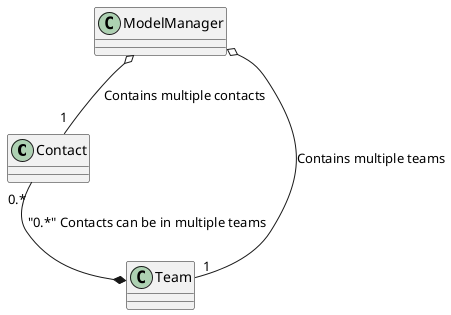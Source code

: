 @startuml

class Contact
class Team
class ModelManager

Contact "0.*" --* Team: "0.*" Contacts can be in multiple teams
ModelManager o-- "1" Contact: Contains multiple contacts
ModelManager o-- "1" Team: Contains multiple teams

@enduml
